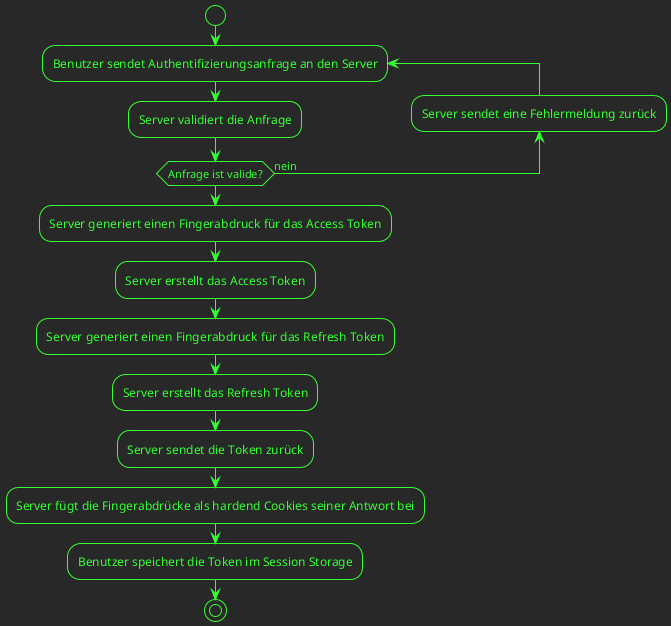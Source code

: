 @startuml
!theme crt-green

' TODO: Incremental Timeout after 3 failed attempts.
' TODO: Validierung spezifizieren.

start
repeat :Benutzer sendet Authentifizierungsanfrage an den Server;
:Server validiert die Anfrage;
backward :Server sendet eine Fehlermeldung zurück;
repeat while (Anfrage ist valide?) is (nein)
  :Server generiert einen Fingerabdruck für das Access Token;
  :Server erstellt das Access Token;
  :Server generiert einen Fingerabdruck für das Refresh Token;
  :Server erstellt das Refresh Token;
  :Server sendet die Token zurück;
  :Server fügt die Fingerabdrücke als hardend Cookies seiner Antwort bei;
  :Benutzer speichert die Token im Session Storage;
stop
@enduml
